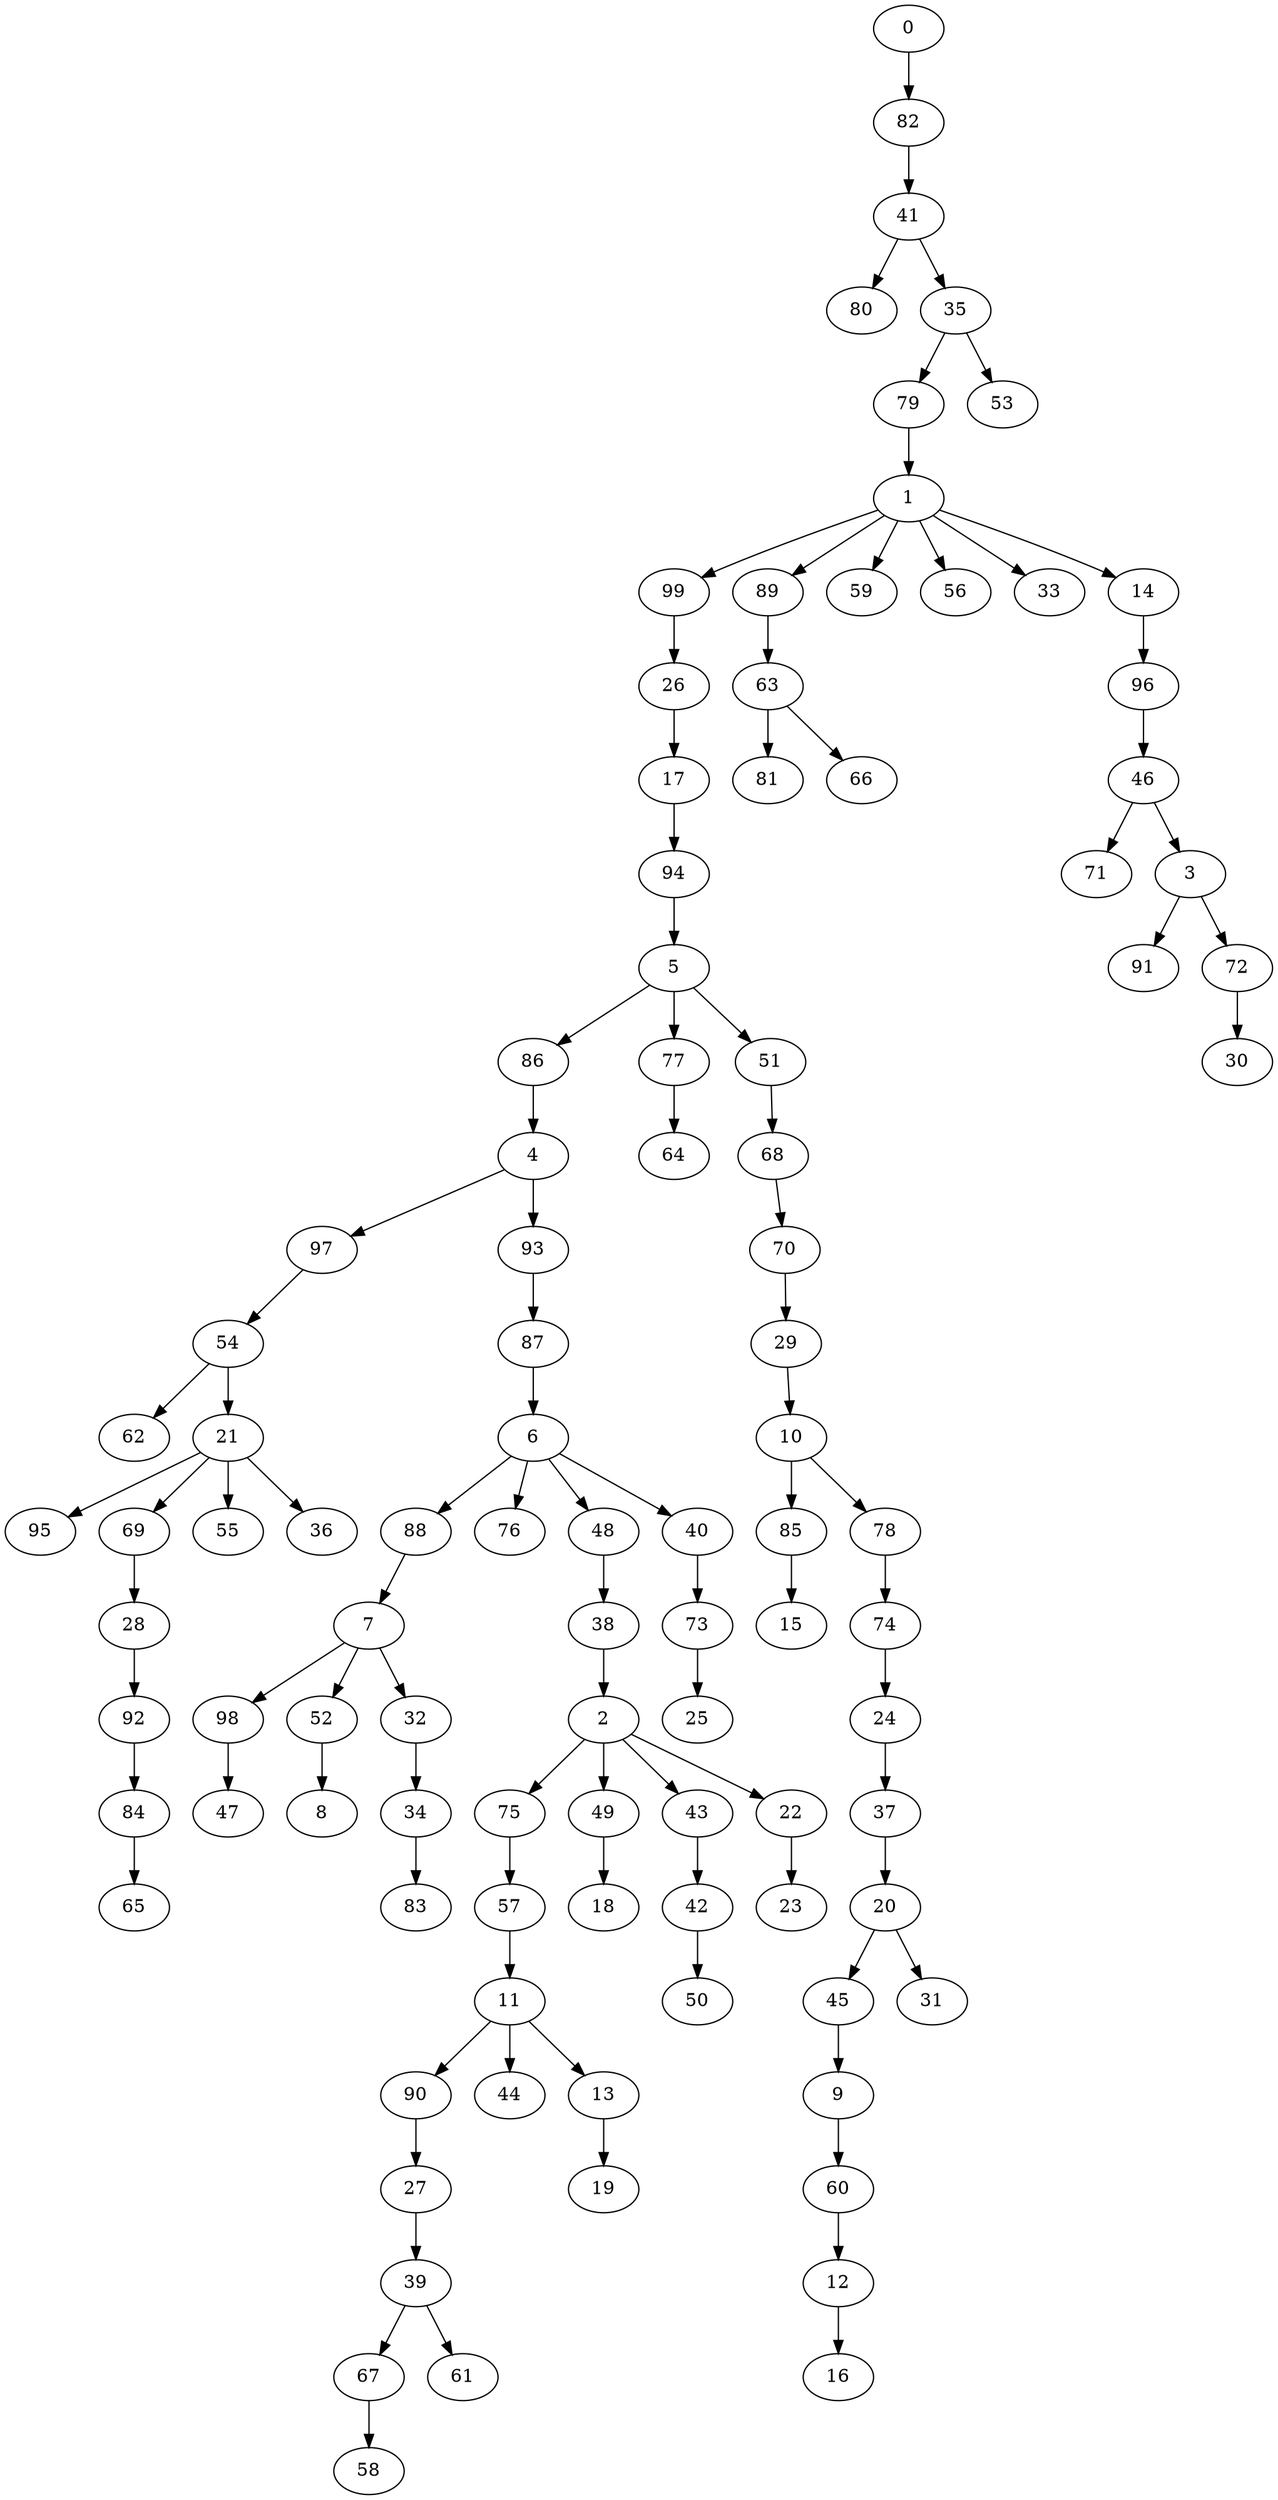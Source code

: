 digraph {
	0 [label=0]
	82 [label=82]
	41 [label=41]
	80 [label=80]
	35 [label=35]
	79 [label=79]
	1 [label=1]
	99 [label=99]
	26 [label=26]
	17 [label=17]
	94 [label=94]
	5 [label=5]
	86 [label=86]
	4 [label=4]
	97 [label=97]
	54 [label=54]
	62 [label=62]
	21 [label=21]
	95 [label=95]
	69 [label=69]
	28 [label=28]
	92 [label=92]
	84 [label=84]
	65 [label=65]
	55 [label=55]
	36 [label=36]
	93 [label=93]
	87 [label=87]
	6 [label=6]
	88 [label=88]
	7 [label=7]
	98 [label=98]
	47 [label=47]
	52 [label=52]
	8 [label=8]
	32 [label=32]
	34 [label=34]
	83 [label=83]
	76 [label=76]
	48 [label=48]
	38 [label=38]
	2 [label=2]
	75 [label=75]
	57 [label=57]
	11 [label=11]
	90 [label=90]
	27 [label=27]
	39 [label=39]
	67 [label=67]
	58 [label=58]
	61 [label=61]
	44 [label=44]
	13 [label=13]
	19 [label=19]
	49 [label=49]
	18 [label=18]
	43 [label=43]
	42 [label=42]
	50 [label=50]
	22 [label=22]
	23 [label=23]
	40 [label=40]
	73 [label=73]
	25 [label=25]
	77 [label=77]
	64 [label=64]
	51 [label=51]
	68 [label=68]
	70 [label=70]
	29 [label=29]
	10 [label=10]
	85 [label=85]
	15 [label=15]
	78 [label=78]
	74 [label=74]
	24 [label=24]
	37 [label=37]
	20 [label=20]
	45 [label=45]
	9 [label=9]
	60 [label=60]
	12 [label=12]
	16 [label=16]
	31 [label=31]
	89 [label=89]
	63 [label=63]
	81 [label=81]
	66 [label=66]
	59 [label=59]
	56 [label=56]
	33 [label=33]
	14 [label=14]
	96 [label=96]
	46 [label=46]
	71 [label=71]
	3 [label=3]
	91 [label=91]
	72 [label=72]
	30 [label=30]
	53 [label=53]
	0 -> 82
	82 -> 41
	41 -> 80
	41 -> 35
	35 -> 79
	79 -> 1
	1 -> 99
	99 -> 26
	26 -> 17
	17 -> 94
	94 -> 5
	5 -> 86
	86 -> 4
	4 -> 97
	97 -> 54
	54 -> 62
	54 -> 21
	21 -> 95
	21 -> 69
	69 -> 28
	28 -> 92
	92 -> 84
	84 -> 65
	21 -> 55
	21 -> 36
	4 -> 93
	93 -> 87
	87 -> 6
	6 -> 88
	88 -> 7
	7 -> 98
	98 -> 47
	7 -> 52
	52 -> 8
	7 -> 32
	32 -> 34
	34 -> 83
	6 -> 76
	6 -> 48
	48 -> 38
	38 -> 2
	2 -> 75
	75 -> 57
	57 -> 11
	11 -> 90
	90 -> 27
	27 -> 39
	39 -> 67
	67 -> 58
	39 -> 61
	11 -> 44
	11 -> 13
	13 -> 19
	2 -> 49
	49 -> 18
	2 -> 43
	43 -> 42
	42 -> 50
	2 -> 22
	22 -> 23
	6 -> 40
	40 -> 73
	73 -> 25
	5 -> 77
	77 -> 64
	5 -> 51
	51 -> 68
	68 -> 70
	70 -> 29
	29 -> 10
	10 -> 85
	85 -> 15
	10 -> 78
	78 -> 74
	74 -> 24
	24 -> 37
	37 -> 20
	20 -> 45
	45 -> 9
	9 -> 60
	60 -> 12
	12 -> 16
	20 -> 31
	1 -> 89
	89 -> 63
	63 -> 81
	63 -> 66
	1 -> 59
	1 -> 56
	1 -> 33
	1 -> 14
	14 -> 96
	96 -> 46
	46 -> 71
	46 -> 3
	3 -> 91
	3 -> 72
	72 -> 30
	35 -> 53
}
